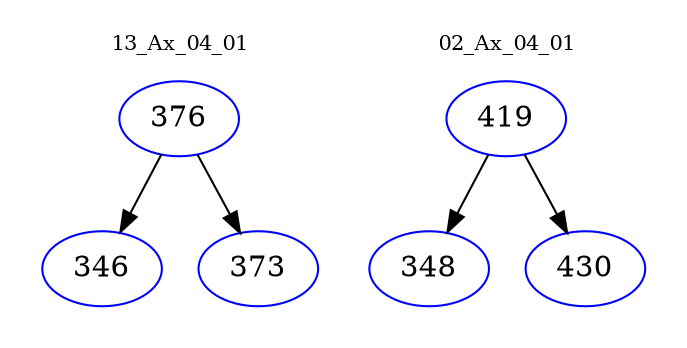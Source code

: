 digraph{
subgraph cluster_0 {
color = white
label = "13_Ax_04_01";
fontsize=10;
T0_376 [label="376", color="blue"]
T0_376 -> T0_346 [color="black"]
T0_346 [label="346", color="blue"]
T0_376 -> T0_373 [color="black"]
T0_373 [label="373", color="blue"]
}
subgraph cluster_1 {
color = white
label = "02_Ax_04_01";
fontsize=10;
T1_419 [label="419", color="blue"]
T1_419 -> T1_348 [color="black"]
T1_348 [label="348", color="blue"]
T1_419 -> T1_430 [color="black"]
T1_430 [label="430", color="blue"]
}
}
